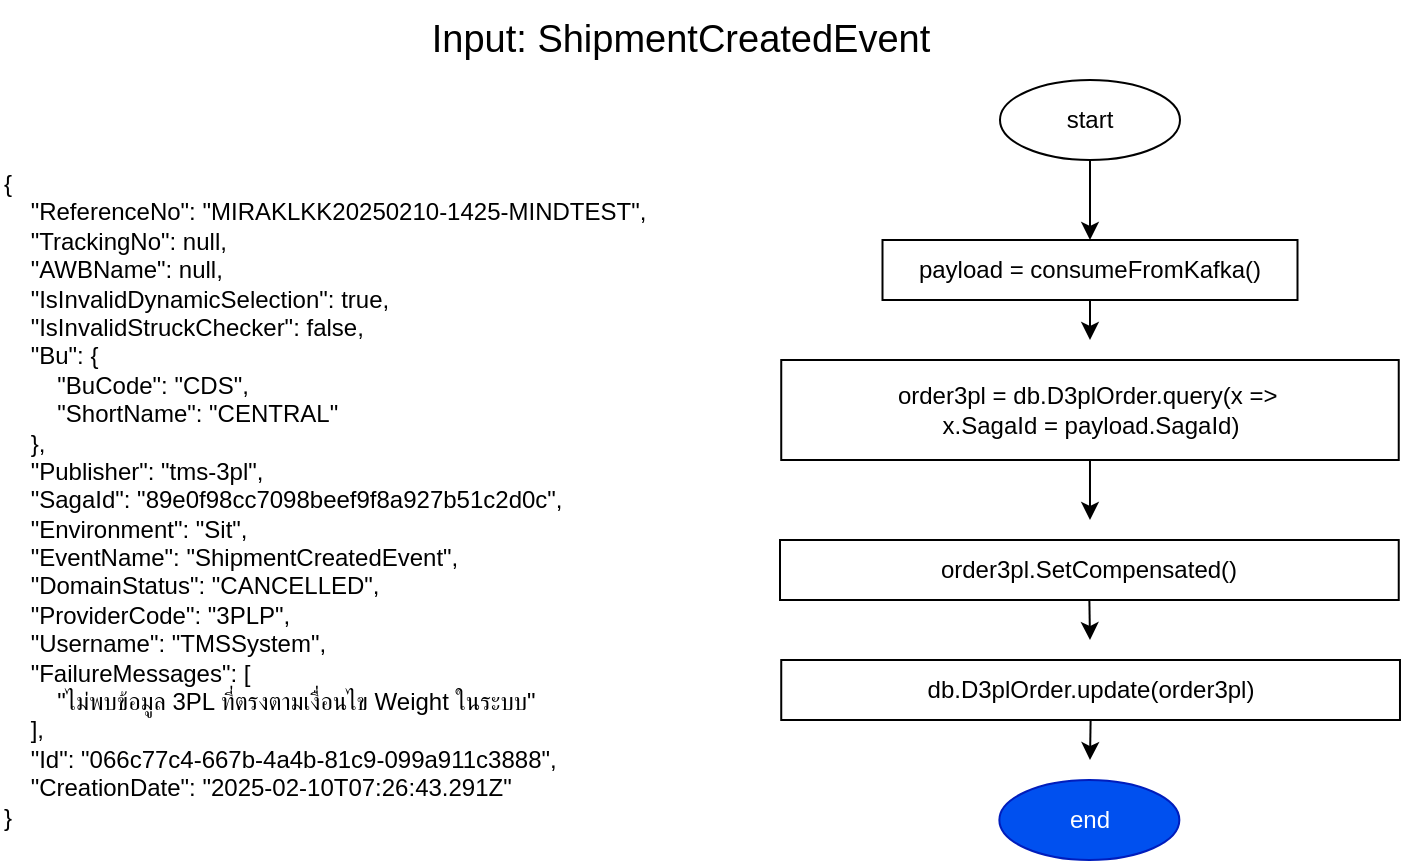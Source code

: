 <mxfile version="26.0.9">
  <diagram name="Page-1" id="XAUDgXSDWRkTlIAj7UVh">
    <mxGraphModel dx="780" dy="496" grid="1" gridSize="10" guides="1" tooltips="1" connect="1" arrows="1" fold="1" page="1" pageScale="1" pageWidth="850" pageHeight="1100" math="0" shadow="0">
      <root>
        <mxCell id="0" />
        <mxCell id="1" parent="0" />
        <mxCell id="1c0FbJWyihWgaEozjTya-7" style="edgeStyle=orthogonalEdgeStyle;rounded=0;orthogonalLoop=1;jettySize=auto;html=1;exitX=0.5;exitY=1;exitDx=0;exitDy=0;entryX=0.5;entryY=0;entryDx=0;entryDy=0;" parent="1" source="1c0FbJWyihWgaEozjTya-1" target="1c0FbJWyihWgaEozjTya-2" edge="1">
          <mxGeometry relative="1" as="geometry" />
        </mxCell>
        <mxCell id="1c0FbJWyihWgaEozjTya-1" value="start" style="ellipse;whiteSpace=wrap;html=1;" parent="1" vertex="1">
          <mxGeometry x="580" y="90" width="90" height="40" as="geometry" />
        </mxCell>
        <mxCell id="1c0FbJWyihWgaEozjTya-8" style="edgeStyle=orthogonalEdgeStyle;rounded=0;orthogonalLoop=1;jettySize=auto;html=1;exitX=0.5;exitY=1;exitDx=0;exitDy=0;" parent="1" source="1c0FbJWyihWgaEozjTya-2" edge="1">
          <mxGeometry relative="1" as="geometry">
            <mxPoint x="625" y="220" as="targetPoint" />
          </mxGeometry>
        </mxCell>
        <mxCell id="1c0FbJWyihWgaEozjTya-2" value="payload = consumeFromKafka()" style="rounded=0;whiteSpace=wrap;html=1;" parent="1" vertex="1">
          <mxGeometry x="521.25" y="170" width="207.5" height="30" as="geometry" />
        </mxCell>
        <mxCell id="1c0FbJWyihWgaEozjTya-9" style="edgeStyle=orthogonalEdgeStyle;rounded=0;orthogonalLoop=1;jettySize=auto;html=1;exitX=0.5;exitY=1;exitDx=0;exitDy=0;" parent="1" source="1c0FbJWyihWgaEozjTya-3" edge="1">
          <mxGeometry relative="1" as="geometry">
            <mxPoint x="625" y="310" as="targetPoint" />
          </mxGeometry>
        </mxCell>
        <mxCell id="1c0FbJWyihWgaEozjTya-3" value="order3pl = db.D3plOrder.query(x =&amp;gt;&amp;nbsp;&lt;div&gt;x.SagaId = payload.SagaId)&lt;/div&gt;" style="rounded=0;whiteSpace=wrap;html=1;" parent="1" vertex="1">
          <mxGeometry x="470.62" y="230" width="308.75" height="50" as="geometry" />
        </mxCell>
        <mxCell id="1c0FbJWyihWgaEozjTya-10" style="edgeStyle=orthogonalEdgeStyle;rounded=0;orthogonalLoop=1;jettySize=auto;html=1;exitX=0.5;exitY=1;exitDx=0;exitDy=0;" parent="1" source="1c0FbJWyihWgaEozjTya-4" edge="1">
          <mxGeometry relative="1" as="geometry">
            <mxPoint x="625" y="370" as="targetPoint" />
          </mxGeometry>
        </mxCell>
        <mxCell id="1c0FbJWyihWgaEozjTya-4" value="order3pl.SetCompensated()" style="rounded=0;whiteSpace=wrap;html=1;" parent="1" vertex="1">
          <mxGeometry x="470" y="320" width="309.37" height="30" as="geometry" />
        </mxCell>
        <mxCell id="1c0FbJWyihWgaEozjTya-11" style="edgeStyle=orthogonalEdgeStyle;rounded=0;orthogonalLoop=1;jettySize=auto;html=1;exitX=0.5;exitY=1;exitDx=0;exitDy=0;" parent="1" source="1c0FbJWyihWgaEozjTya-5" edge="1">
          <mxGeometry relative="1" as="geometry">
            <mxPoint x="625" y="430" as="targetPoint" />
          </mxGeometry>
        </mxCell>
        <mxCell id="1c0FbJWyihWgaEozjTya-5" value="db.D3plOrder.update(order3pl)" style="rounded=0;whiteSpace=wrap;html=1;" parent="1" vertex="1">
          <mxGeometry x="470.62" y="380" width="309.37" height="30" as="geometry" />
        </mxCell>
        <mxCell id="1c0FbJWyihWgaEozjTya-6" value="end" style="ellipse;whiteSpace=wrap;html=1;fillColor=#0050ef;fontColor=#ffffff;strokeColor=#001DBC;" parent="1" vertex="1">
          <mxGeometry x="579.68" y="440" width="90" height="40" as="geometry" />
        </mxCell>
        <mxCell id="1c0FbJWyihWgaEozjTya-12" value="&lt;div&gt;{&lt;/div&gt;&lt;div&gt;&amp;nbsp; &amp;nbsp; &quot;ReferenceNo&quot;: &quot;MIRAKLKK20250210-1425-MINDTEST&quot;,&lt;/div&gt;&lt;div&gt;&amp;nbsp; &amp;nbsp; &quot;TrackingNo&quot;: null,&lt;/div&gt;&lt;div&gt;&amp;nbsp; &amp;nbsp; &quot;AWBName&quot;: null,&lt;/div&gt;&lt;div&gt;&amp;nbsp; &amp;nbsp; &quot;IsInvalidDynamicSelection&quot;: true,&lt;/div&gt;&lt;div&gt;&amp;nbsp; &amp;nbsp; &quot;IsInvalidStruckChecker&quot;: false,&lt;/div&gt;&lt;div&gt;&amp;nbsp; &amp;nbsp; &quot;Bu&quot;: {&lt;/div&gt;&lt;div&gt;&amp;nbsp; &amp;nbsp; &amp;nbsp; &amp;nbsp; &quot;BuCode&quot;: &quot;CDS&quot;,&lt;/div&gt;&lt;div&gt;&amp;nbsp; &amp;nbsp; &amp;nbsp; &amp;nbsp; &quot;ShortName&quot;: &quot;CENTRAL&quot;&lt;/div&gt;&lt;div&gt;&amp;nbsp; &amp;nbsp; },&lt;/div&gt;&lt;div&gt;&amp;nbsp; &amp;nbsp; &quot;Publisher&quot;: &quot;tms-3pl&quot;,&lt;/div&gt;&lt;div&gt;&amp;nbsp; &amp;nbsp; &quot;SagaId&quot;: &quot;89e0f98cc7098beef9f8a927b51c2d0c&quot;,&lt;/div&gt;&lt;div&gt;&amp;nbsp; &amp;nbsp; &quot;Environment&quot;: &quot;Sit&quot;,&lt;/div&gt;&lt;div&gt;&amp;nbsp; &amp;nbsp; &quot;EventName&quot;: &quot;ShipmentCreatedEvent&quot;,&lt;/div&gt;&lt;div&gt;&amp;nbsp; &amp;nbsp; &quot;DomainStatus&quot;: &quot;CANCELLED&quot;,&lt;/div&gt;&lt;div&gt;&amp;nbsp; &amp;nbsp; &quot;ProviderCode&quot;: &quot;3PLP&quot;,&lt;/div&gt;&lt;div&gt;&amp;nbsp; &amp;nbsp; &quot;Username&quot;: &quot;TMSSystem&quot;,&lt;/div&gt;&lt;div&gt;&amp;nbsp; &amp;nbsp; &quot;FailureMessages&quot;: [&lt;/div&gt;&lt;div&gt;&amp;nbsp; &amp;nbsp; &amp;nbsp; &amp;nbsp; &quot;ไม่พบข้อมูล 3PL ที่ตรงตามเงื่อนไข Weight ในระบบ&quot;&lt;/div&gt;&lt;div&gt;&amp;nbsp; &amp;nbsp; ],&lt;/div&gt;&lt;div&gt;&amp;nbsp; &amp;nbsp; &quot;Id&quot;: &quot;066c77c4-667b-4a4b-81c9-099a911c3888&quot;,&lt;/div&gt;&lt;div&gt;&amp;nbsp; &amp;nbsp; &quot;CreationDate&quot;: &quot;2025-02-10T07:26:43.291Z&quot;&lt;/div&gt;&lt;div&gt;}&lt;/div&gt;" style="text;html=1;align=left;verticalAlign=middle;resizable=0;points=[];autosize=1;strokeColor=none;fillColor=none;" parent="1" vertex="1">
          <mxGeometry x="80" y="130" width="340" height="340" as="geometry" />
        </mxCell>
        <mxCell id="1c0FbJWyihWgaEozjTya-14" value="&lt;font style=&quot;font-size: 19px;&quot;&gt;Input:&amp;nbsp;ShipmentCreatedEvent&lt;/font&gt;" style="text;html=1;align=center;verticalAlign=middle;resizable=0;points=[];autosize=1;strokeColor=none;fillColor=none;" parent="1" vertex="1">
          <mxGeometry x="285" y="50" width="270" height="40" as="geometry" />
        </mxCell>
      </root>
    </mxGraphModel>
  </diagram>
</mxfile>
